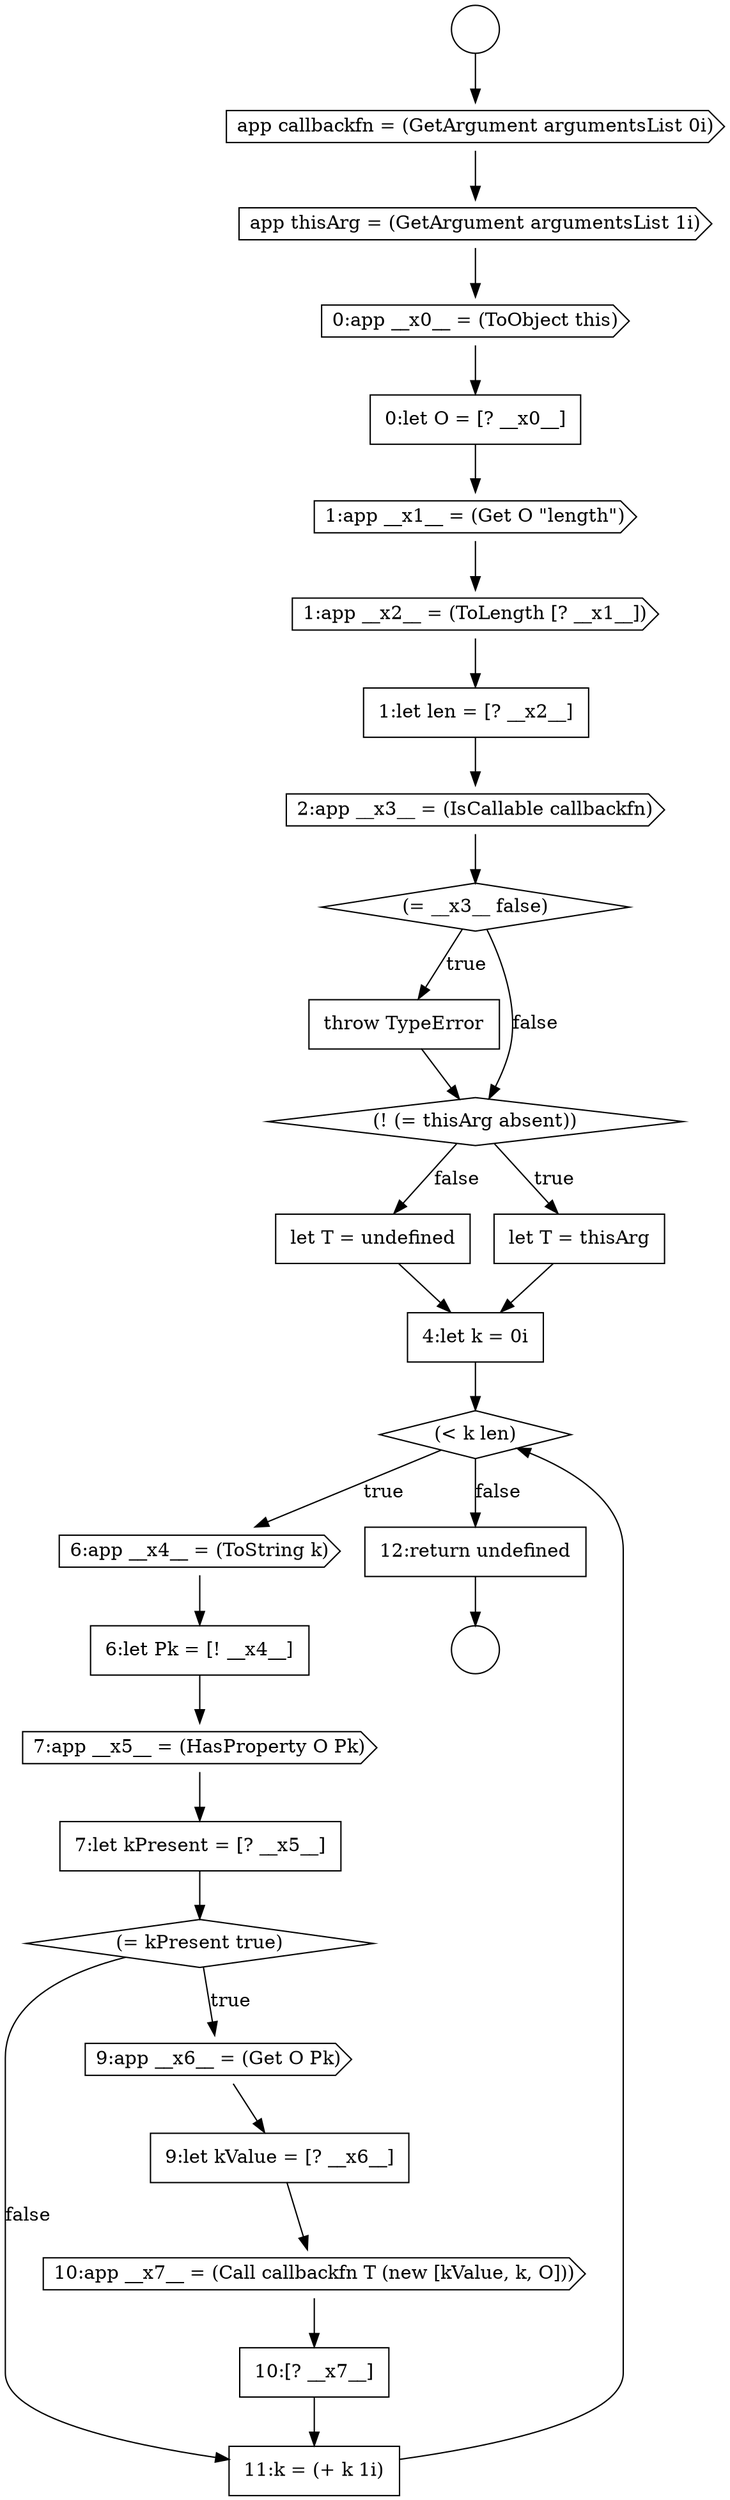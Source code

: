 digraph {
  node15278 [shape=none, margin=0, label=<<font color="black">
    <table border="0" cellborder="1" cellspacing="0" cellpadding="10">
      <tr><td align="left">throw TypeError</td></tr>
    </table>
  </font>> color="black" fillcolor="white" style=filled]
  node15282 [shape=none, margin=0, label=<<font color="black">
    <table border="0" cellborder="1" cellspacing="0" cellpadding="10">
      <tr><td align="left">4:let k = 0i</td></tr>
    </table>
  </font>> color="black" fillcolor="white" style=filled]
  node15286 [shape=cds, label=<<font color="black">7:app __x5__ = (HasProperty O Pk)</font>> color="black" fillcolor="white" style=filled]
  node15274 [shape=cds, label=<<font color="black">1:app __x2__ = (ToLength [? __x1__])</font>> color="black" fillcolor="white" style=filled]
  node15279 [shape=diamond, label=<<font color="black">(! (= thisArg absent))</font>> color="black" fillcolor="white" style=filled]
  node15281 [shape=none, margin=0, label=<<font color="black">
    <table border="0" cellborder="1" cellspacing="0" cellpadding="10">
      <tr><td align="left">let T = undefined</td></tr>
    </table>
  </font>> color="black" fillcolor="white" style=filled]
  node15285 [shape=none, margin=0, label=<<font color="black">
    <table border="0" cellborder="1" cellspacing="0" cellpadding="10">
      <tr><td align="left">6:let Pk = [! __x4__]</td></tr>
    </table>
  </font>> color="black" fillcolor="white" style=filled]
  node15290 [shape=none, margin=0, label=<<font color="black">
    <table border="0" cellborder="1" cellspacing="0" cellpadding="10">
      <tr><td align="left">9:let kValue = [? __x6__]</td></tr>
    </table>
  </font>> color="black" fillcolor="white" style=filled]
  node15284 [shape=cds, label=<<font color="black">6:app __x4__ = (ToString k)</font>> color="black" fillcolor="white" style=filled]
  node15280 [shape=none, margin=0, label=<<font color="black">
    <table border="0" cellborder="1" cellspacing="0" cellpadding="10">
      <tr><td align="left">let T = thisArg</td></tr>
    </table>
  </font>> color="black" fillcolor="white" style=filled]
  node15291 [shape=cds, label=<<font color="black">10:app __x7__ = (Call callbackfn T (new [kValue, k, O]))</font>> color="black" fillcolor="white" style=filled]
  node15276 [shape=cds, label=<<font color="black">2:app __x3__ = (IsCallable callbackfn)</font>> color="black" fillcolor="white" style=filled]
  node15269 [shape=cds, label=<<font color="black">app callbackfn = (GetArgument argumentsList 0i)</font>> color="black" fillcolor="white" style=filled]
  node15288 [shape=diamond, label=<<font color="black">(= kPresent true)</font>> color="black" fillcolor="white" style=filled]
  node15283 [shape=diamond, label=<<font color="black">(&lt; k len)</font>> color="black" fillcolor="white" style=filled]
  node15292 [shape=none, margin=0, label=<<font color="black">
    <table border="0" cellborder="1" cellspacing="0" cellpadding="10">
      <tr><td align="left">10:[? __x7__]</td></tr>
    </table>
  </font>> color="black" fillcolor="white" style=filled]
  node15287 [shape=none, margin=0, label=<<font color="black">
    <table border="0" cellborder="1" cellspacing="0" cellpadding="10">
      <tr><td align="left">7:let kPresent = [? __x5__]</td></tr>
    </table>
  </font>> color="black" fillcolor="white" style=filled]
  node15267 [shape=circle label=" " color="black" fillcolor="white" style=filled]
  node15293 [shape=none, margin=0, label=<<font color="black">
    <table border="0" cellborder="1" cellspacing="0" cellpadding="10">
      <tr><td align="left">11:k = (+ k 1i)</td></tr>
    </table>
  </font>> color="black" fillcolor="white" style=filled]
  node15271 [shape=cds, label=<<font color="black">0:app __x0__ = (ToObject this)</font>> color="black" fillcolor="white" style=filled]
  node15289 [shape=cds, label=<<font color="black">9:app __x6__ = (Get O Pk)</font>> color="black" fillcolor="white" style=filled]
  node15270 [shape=cds, label=<<font color="black">app thisArg = (GetArgument argumentsList 1i)</font>> color="black" fillcolor="white" style=filled]
  node15275 [shape=none, margin=0, label=<<font color="black">
    <table border="0" cellborder="1" cellspacing="0" cellpadding="10">
      <tr><td align="left">1:let len = [? __x2__]</td></tr>
    </table>
  </font>> color="black" fillcolor="white" style=filled]
  node15294 [shape=none, margin=0, label=<<font color="black">
    <table border="0" cellborder="1" cellspacing="0" cellpadding="10">
      <tr><td align="left">12:return undefined</td></tr>
    </table>
  </font>> color="black" fillcolor="white" style=filled]
  node15277 [shape=diamond, label=<<font color="black">(= __x3__ false)</font>> color="black" fillcolor="white" style=filled]
  node15268 [shape=circle label=" " color="black" fillcolor="white" style=filled]
  node15272 [shape=none, margin=0, label=<<font color="black">
    <table border="0" cellborder="1" cellspacing="0" cellpadding="10">
      <tr><td align="left">0:let O = [? __x0__]</td></tr>
    </table>
  </font>> color="black" fillcolor="white" style=filled]
  node15273 [shape=cds, label=<<font color="black">1:app __x1__ = (Get O &quot;length&quot;)</font>> color="black" fillcolor="white" style=filled]
  node15279 -> node15280 [label=<<font color="black">true</font>> color="black"]
  node15279 -> node15281 [label=<<font color="black">false</font>> color="black"]
  node15286 -> node15287 [ color="black"]
  node15289 -> node15290 [ color="black"]
  node15283 -> node15284 [label=<<font color="black">true</font>> color="black"]
  node15283 -> node15294 [label=<<font color="black">false</font>> color="black"]
  node15278 -> node15279 [ color="black"]
  node15274 -> node15275 [ color="black"]
  node15267 -> node15269 [ color="black"]
  node15272 -> node15273 [ color="black"]
  node15271 -> node15272 [ color="black"]
  node15288 -> node15289 [label=<<font color="black">true</font>> color="black"]
  node15288 -> node15293 [label=<<font color="black">false</font>> color="black"]
  node15287 -> node15288 [ color="black"]
  node15270 -> node15271 [ color="black"]
  node15280 -> node15282 [ color="black"]
  node15294 -> node15268 [ color="black"]
  node15282 -> node15283 [ color="black"]
  node15276 -> node15277 [ color="black"]
  node15275 -> node15276 [ color="black"]
  node15273 -> node15274 [ color="black"]
  node15281 -> node15282 [ color="black"]
  node15285 -> node15286 [ color="black"]
  node15277 -> node15278 [label=<<font color="black">true</font>> color="black"]
  node15277 -> node15279 [label=<<font color="black">false</font>> color="black"]
  node15293 -> node15283 [ color="black"]
  node15291 -> node15292 [ color="black"]
  node15290 -> node15291 [ color="black"]
  node15269 -> node15270 [ color="black"]
  node15284 -> node15285 [ color="black"]
  node15292 -> node15293 [ color="black"]
}
